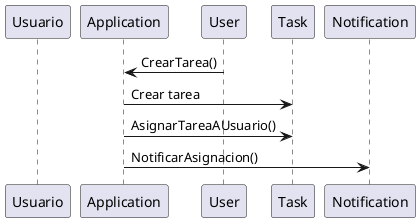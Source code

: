 @startuml secuencia
participant Usuario
participant Application
participant User
participant Task
participant Notification

User -> Application: CrearTarea()
Application -> Task: Crear tarea
Application -> Task: AsignarTareaAUsuario()
Application -> Notification: NotificarAsignacion()
@enduml
